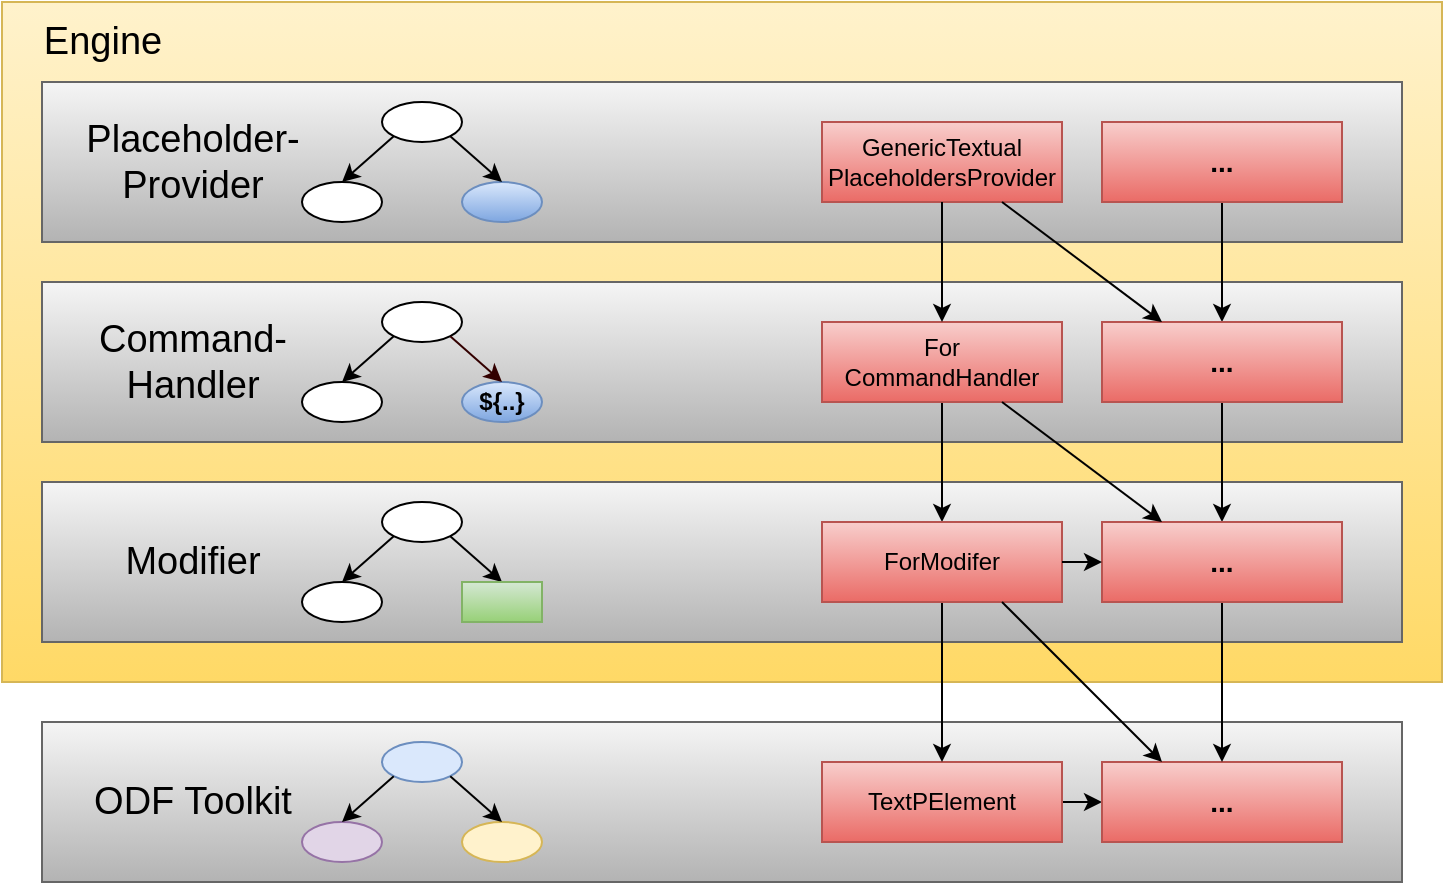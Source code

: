 <mxfile version="26.0.4">
  <diagram name="Seite-1" id="sX2sWJDm51ucBrXx4-17">
    <mxGraphModel dx="1234" dy="974" grid="1" gridSize="10" guides="1" tooltips="1" connect="1" arrows="1" fold="1" page="1" pageScale="1" pageWidth="827" pageHeight="1169" math="0" shadow="0">
      <root>
        <mxCell id="0" />
        <mxCell id="1" parent="0" />
        <mxCell id="UkqkZi26-YXKJmsKzFSX-1" value="" style="rounded=0;whiteSpace=wrap;html=1;fillColor=#f5f5f5;strokeColor=#666666;gradientColor=#b3b3b3;" parent="1" vertex="1">
          <mxGeometry x="80" y="480" width="680" height="80" as="geometry" />
        </mxCell>
        <mxCell id="UkqkZi26-YXKJmsKzFSX-2" value="&lt;span style=&quot;font-size: 19px;&quot;&gt;ODF Toolkit&lt;/span&gt;" style="text;html=1;align=center;verticalAlign=middle;resizable=0;points=[];autosize=1;strokeColor=none;fillColor=none;" parent="1" vertex="1">
          <mxGeometry x="95" y="500" width="120" height="40" as="geometry" />
        </mxCell>
        <mxCell id="UKbARg4nbBHHyIleVV1P-4" style="edgeStyle=orthogonalEdgeStyle;rounded=0;orthogonalLoop=1;jettySize=auto;html=1;exitX=1;exitY=0.5;exitDx=0;exitDy=0;entryX=0;entryY=0.5;entryDx=0;entryDy=0;" parent="1" source="UkqkZi26-YXKJmsKzFSX-4" target="UkqkZi26-YXKJmsKzFSX-5" edge="1">
          <mxGeometry relative="1" as="geometry" />
        </mxCell>
        <mxCell id="UkqkZi26-YXKJmsKzFSX-4" value="TextPElement" style="rounded=0;whiteSpace=wrap;html=1;fillColor=#f8cecc;gradientColor=#ea6b66;strokeColor=#b85450;" parent="1" vertex="1">
          <mxGeometry x="470" y="500" width="120" height="40" as="geometry" />
        </mxCell>
        <mxCell id="UkqkZi26-YXKJmsKzFSX-5" value="&lt;b&gt;&lt;font style=&quot;font-size: 14px;&quot;&gt;...&lt;/font&gt;&lt;/b&gt;" style="rounded=0;whiteSpace=wrap;html=1;fillColor=#f8cecc;gradientColor=#ea6b66;strokeColor=#b85450;" parent="1" vertex="1">
          <mxGeometry x="610" y="500" width="120" height="40" as="geometry" />
        </mxCell>
        <mxCell id="botPRY0kN_unjN3C74Pj-25" value="" style="rounded=0;whiteSpace=wrap;html=1;fillColor=#fff2cc;strokeColor=#d6b656;gradientColor=#ffd966;" parent="1" vertex="1">
          <mxGeometry x="60" y="120" width="720" height="340" as="geometry" />
        </mxCell>
        <mxCell id="botPRY0kN_unjN3C74Pj-1" value="" style="rounded=0;whiteSpace=wrap;html=1;fillColor=#f5f5f5;strokeColor=#666666;gradientColor=#b3b3b3;" parent="1" vertex="1">
          <mxGeometry x="80" y="160" width="680" height="80" as="geometry" />
        </mxCell>
        <mxCell id="botPRY0kN_unjN3C74Pj-2" value="&lt;font style=&quot;font-size: 19px;&quot;&gt;Placeholder-&lt;/font&gt;&lt;div&gt;&lt;font style=&quot;font-size: 19px;&quot;&gt;Provider&lt;/font&gt;&lt;/div&gt;" style="text;html=1;align=center;verticalAlign=middle;resizable=0;points=[];autosize=1;strokeColor=none;fillColor=none;" parent="1" vertex="1">
          <mxGeometry x="90" y="170" width="130" height="60" as="geometry" />
        </mxCell>
        <mxCell id="botPRY0kN_unjN3C74Pj-3" value="" style="ellipse;whiteSpace=wrap;html=1;" parent="1" vertex="1">
          <mxGeometry x="250" y="170" width="40" height="20" as="geometry" />
        </mxCell>
        <mxCell id="botPRY0kN_unjN3C74Pj-4" value="" style="ellipse;whiteSpace=wrap;html=1;" parent="1" vertex="1">
          <mxGeometry x="210" y="210" width="40" height="20" as="geometry" />
        </mxCell>
        <mxCell id="botPRY0kN_unjN3C74Pj-5" value="" style="ellipse;whiteSpace=wrap;html=1;fillColor=#dae8fc;strokeColor=#6c8ebf;gradientColor=#7ea6e0;" parent="1" vertex="1">
          <mxGeometry x="290" y="210" width="40" height="20" as="geometry" />
        </mxCell>
        <mxCell id="botPRY0kN_unjN3C74Pj-8" value="" style="endArrow=classic;html=1;rounded=0;exitX=0;exitY=1;exitDx=0;exitDy=0;entryX=0.5;entryY=0;entryDx=0;entryDy=0;" parent="1" source="botPRY0kN_unjN3C74Pj-3" target="botPRY0kN_unjN3C74Pj-4" edge="1">
          <mxGeometry width="50" height="50" relative="1" as="geometry">
            <mxPoint x="310" y="250" as="sourcePoint" />
            <mxPoint x="360" y="200" as="targetPoint" />
          </mxGeometry>
        </mxCell>
        <mxCell id="botPRY0kN_unjN3C74Pj-9" value="" style="endArrow=classic;html=1;rounded=0;exitX=1;exitY=1;exitDx=0;exitDy=0;entryX=0.5;entryY=0;entryDx=0;entryDy=0;fillColor=#dae8fc;gradientColor=#7ea6e0;strokeColor=light-dark(#000000, #5c79a3);" parent="1" source="botPRY0kN_unjN3C74Pj-3" target="botPRY0kN_unjN3C74Pj-5" edge="1">
          <mxGeometry width="50" height="50" relative="1" as="geometry">
            <mxPoint x="266" y="197" as="sourcePoint" />
            <mxPoint x="240" y="220" as="targetPoint" />
          </mxGeometry>
        </mxCell>
        <mxCell id="botPRY0kN_unjN3C74Pj-10" value="" style="rounded=0;whiteSpace=wrap;html=1;fillColor=#f5f5f5;strokeColor=#666666;gradientColor=#b3b3b3;" parent="1" vertex="1">
          <mxGeometry x="80" y="260" width="680" height="80" as="geometry" />
        </mxCell>
        <mxCell id="botPRY0kN_unjN3C74Pj-11" value="&lt;span style=&quot;font-size: 19px;&quot;&gt;Command-&lt;br&gt;Handler&lt;/span&gt;" style="text;html=1;align=center;verticalAlign=middle;resizable=0;points=[];autosize=1;strokeColor=none;fillColor=none;" parent="1" vertex="1">
          <mxGeometry x="95" y="270" width="120" height="60" as="geometry" />
        </mxCell>
        <mxCell id="botPRY0kN_unjN3C74Pj-12" value="" style="ellipse;whiteSpace=wrap;html=1;" parent="1" vertex="1">
          <mxGeometry x="250" y="270" width="40" height="20" as="geometry" />
        </mxCell>
        <mxCell id="botPRY0kN_unjN3C74Pj-13" value="" style="ellipse;whiteSpace=wrap;html=1;" parent="1" vertex="1">
          <mxGeometry x="210" y="310" width="40" height="20" as="geometry" />
        </mxCell>
        <mxCell id="botPRY0kN_unjN3C74Pj-14" value="&lt;b&gt;${..}&lt;/b&gt;" style="ellipse;whiteSpace=wrap;html=1;fillColor=#dae8fc;strokeColor=#6c8ebf;gradientColor=#7ea6e0;" parent="1" vertex="1">
          <mxGeometry x="290" y="310" width="40" height="20" as="geometry" />
        </mxCell>
        <mxCell id="botPRY0kN_unjN3C74Pj-15" value="" style="endArrow=classic;html=1;rounded=0;exitX=0;exitY=1;exitDx=0;exitDy=0;entryX=0.5;entryY=0;entryDx=0;entryDy=0;" parent="1" source="botPRY0kN_unjN3C74Pj-12" target="botPRY0kN_unjN3C74Pj-13" edge="1">
          <mxGeometry width="50" height="50" relative="1" as="geometry">
            <mxPoint x="310" y="350" as="sourcePoint" />
            <mxPoint x="360" y="300" as="targetPoint" />
          </mxGeometry>
        </mxCell>
        <mxCell id="botPRY0kN_unjN3C74Pj-16" value="" style="endArrow=classic;html=1;rounded=0;exitX=1;exitY=1;exitDx=0;exitDy=0;entryX=0.5;entryY=0;entryDx=0;entryDy=0;fillColor=#dae8fc;gradientColor=#7ea6e0;strokeColor=#330000;" parent="1" source="botPRY0kN_unjN3C74Pj-12" target="botPRY0kN_unjN3C74Pj-14" edge="1">
          <mxGeometry width="50" height="50" relative="1" as="geometry">
            <mxPoint x="266" y="297" as="sourcePoint" />
            <mxPoint x="240" y="320" as="targetPoint" />
          </mxGeometry>
        </mxCell>
        <mxCell id="botPRY0kN_unjN3C74Pj-17" value="" style="rounded=0;whiteSpace=wrap;html=1;fillColor=#f5f5f5;strokeColor=#666666;gradientColor=#b3b3b3;" parent="1" vertex="1">
          <mxGeometry x="80" y="360" width="680" height="80" as="geometry" />
        </mxCell>
        <mxCell id="botPRY0kN_unjN3C74Pj-18" value="&lt;span style=&quot;font-size: 19px;&quot;&gt;Modifier&lt;/span&gt;" style="text;html=1;align=center;verticalAlign=middle;resizable=0;points=[];autosize=1;strokeColor=none;fillColor=none;" parent="1" vertex="1">
          <mxGeometry x="110" y="380" width="90" height="40" as="geometry" />
        </mxCell>
        <mxCell id="botPRY0kN_unjN3C74Pj-19" value="" style="ellipse;whiteSpace=wrap;html=1;" parent="1" vertex="1">
          <mxGeometry x="250" y="370" width="40" height="20" as="geometry" />
        </mxCell>
        <mxCell id="botPRY0kN_unjN3C74Pj-20" value="" style="ellipse;whiteSpace=wrap;html=1;" parent="1" vertex="1">
          <mxGeometry x="210" y="410" width="40" height="20" as="geometry" />
        </mxCell>
        <mxCell id="botPRY0kN_unjN3C74Pj-22" value="" style="endArrow=classic;html=1;rounded=0;exitX=0;exitY=1;exitDx=0;exitDy=0;entryX=0.5;entryY=0;entryDx=0;entryDy=0;" parent="1" source="botPRY0kN_unjN3C74Pj-19" target="botPRY0kN_unjN3C74Pj-20" edge="1">
          <mxGeometry width="50" height="50" relative="1" as="geometry">
            <mxPoint x="310" y="450" as="sourcePoint" />
            <mxPoint x="360" y="400" as="targetPoint" />
          </mxGeometry>
        </mxCell>
        <mxCell id="botPRY0kN_unjN3C74Pj-23" value="" style="endArrow=classic;html=1;rounded=0;exitX=1;exitY=1;exitDx=0;exitDy=0;entryX=0.5;entryY=0;entryDx=0;entryDy=0;" parent="1" source="botPRY0kN_unjN3C74Pj-19" edge="1">
          <mxGeometry width="50" height="50" relative="1" as="geometry">
            <mxPoint x="266" y="397" as="sourcePoint" />
            <mxPoint x="310" y="410" as="targetPoint" />
          </mxGeometry>
        </mxCell>
        <mxCell id="botPRY0kN_unjN3C74Pj-24" value="" style="rounded=0;whiteSpace=wrap;html=1;fillColor=#d5e8d4;gradientColor=#97d077;strokeColor=#82b366;" parent="1" vertex="1">
          <mxGeometry x="290" y="410" width="40" height="20" as="geometry" />
        </mxCell>
        <mxCell id="botPRY0kN_unjN3C74Pj-26" value="&lt;font style=&quot;font-size: 19px;&quot;&gt;Engine&lt;/font&gt;" style="text;html=1;align=center;verticalAlign=middle;resizable=0;points=[];autosize=1;strokeColor=none;fillColor=none;" parent="1" vertex="1">
          <mxGeometry x="70" y="120" width="80" height="40" as="geometry" />
        </mxCell>
        <mxCell id="botPRY0kN_unjN3C74Pj-29" value="GenericTextual&lt;br&gt;PlaceholdersProvider" style="rounded=0;whiteSpace=wrap;html=1;fillColor=#f8cecc;gradientColor=#ea6b66;strokeColor=#b85450;" parent="1" vertex="1">
          <mxGeometry x="470" y="180" width="120" height="40" as="geometry" />
        </mxCell>
        <mxCell id="UKbARg4nbBHHyIleVV1P-1" style="edgeStyle=orthogonalEdgeStyle;rounded=0;orthogonalLoop=1;jettySize=auto;html=1;entryX=0.5;entryY=0;entryDx=0;entryDy=0;exitX=0.5;exitY=1;exitDx=0;exitDy=0;" parent="1" source="botPRY0kN_unjN3C74Pj-30" target="botPRY0kN_unjN3C74Pj-36" edge="1">
          <mxGeometry relative="1" as="geometry" />
        </mxCell>
        <mxCell id="botPRY0kN_unjN3C74Pj-30" value="&lt;b&gt;&lt;font style=&quot;font-size: 14px;&quot;&gt;...&lt;/font&gt;&lt;/b&gt;" style="rounded=0;whiteSpace=wrap;html=1;fillColor=#f8cecc;gradientColor=#ea6b66;strokeColor=#b85450;" parent="1" vertex="1">
          <mxGeometry x="610" y="180" width="120" height="40" as="geometry" />
        </mxCell>
        <mxCell id="botPRY0kN_unjN3C74Pj-44" style="edgeStyle=orthogonalEdgeStyle;rounded=0;orthogonalLoop=1;jettySize=auto;html=1;entryX=0.5;entryY=0;entryDx=0;entryDy=0;" parent="1" source="botPRY0kN_unjN3C74Pj-35" target="botPRY0kN_unjN3C74Pj-43" edge="1">
          <mxGeometry relative="1" as="geometry" />
        </mxCell>
        <mxCell id="botPRY0kN_unjN3C74Pj-35" value="For&lt;br&gt;CommandHandler" style="rounded=0;whiteSpace=wrap;html=1;fillColor=#f8cecc;gradientColor=#ea6b66;strokeColor=#b85450;" parent="1" vertex="1">
          <mxGeometry x="470" y="280" width="120" height="40" as="geometry" />
        </mxCell>
        <mxCell id="UKbARg4nbBHHyIleVV1P-2" style="edgeStyle=orthogonalEdgeStyle;rounded=0;orthogonalLoop=1;jettySize=auto;html=1;entryX=0.5;entryY=0;entryDx=0;entryDy=0;exitX=0.5;exitY=1;exitDx=0;exitDy=0;" parent="1" source="botPRY0kN_unjN3C74Pj-36" target="botPRY0kN_unjN3C74Pj-45" edge="1">
          <mxGeometry relative="1" as="geometry" />
        </mxCell>
        <mxCell id="botPRY0kN_unjN3C74Pj-36" value="&lt;b&gt;&lt;font style=&quot;font-size: 14px;&quot;&gt;...&lt;/font&gt;&lt;/b&gt;" style="rounded=0;whiteSpace=wrap;html=1;fillColor=#f8cecc;gradientColor=#ea6b66;strokeColor=#b85450;" parent="1" vertex="1">
          <mxGeometry x="610" y="280" width="120" height="40" as="geometry" />
        </mxCell>
        <mxCell id="botPRY0kN_unjN3C74Pj-39" value="" style="endArrow=classic;html=1;rounded=0;exitX=0.5;exitY=1;exitDx=0;exitDy=0;" parent="1" source="botPRY0kN_unjN3C74Pj-29" target="botPRY0kN_unjN3C74Pj-35" edge="1">
          <mxGeometry width="50" height="50" relative="1" as="geometry">
            <mxPoint x="410" y="40" as="sourcePoint" />
            <mxPoint x="460" y="-10" as="targetPoint" />
          </mxGeometry>
        </mxCell>
        <mxCell id="botPRY0kN_unjN3C74Pj-40" value="" style="endArrow=classic;html=1;rounded=0;exitX=0.75;exitY=1;exitDx=0;exitDy=0;entryX=0.25;entryY=0;entryDx=0;entryDy=0;" parent="1" source="botPRY0kN_unjN3C74Pj-29" target="botPRY0kN_unjN3C74Pj-36" edge="1">
          <mxGeometry width="50" height="50" relative="1" as="geometry">
            <mxPoint x="520" y="30" as="sourcePoint" />
            <mxPoint x="650" y="280" as="targetPoint" />
          </mxGeometry>
        </mxCell>
        <mxCell id="UkqkZi26-YXKJmsKzFSX-7" style="edgeStyle=orthogonalEdgeStyle;rounded=0;orthogonalLoop=1;jettySize=auto;html=1;entryX=0.5;entryY=0;entryDx=0;entryDy=0;" parent="1" source="botPRY0kN_unjN3C74Pj-43" target="UkqkZi26-YXKJmsKzFSX-4" edge="1">
          <mxGeometry relative="1" as="geometry" />
        </mxCell>
        <mxCell id="botPRY0kN_unjN3C74Pj-43" value="ForModifer" style="rounded=0;whiteSpace=wrap;html=1;fillColor=#f8cecc;gradientColor=#ea6b66;strokeColor=#b85450;" parent="1" vertex="1">
          <mxGeometry x="470" y="380" width="120" height="40" as="geometry" />
        </mxCell>
        <mxCell id="UKbARg4nbBHHyIleVV1P-3" style="edgeStyle=orthogonalEdgeStyle;rounded=0;orthogonalLoop=1;jettySize=auto;html=1;exitX=0.5;exitY=1;exitDx=0;exitDy=0;entryX=0.5;entryY=0;entryDx=0;entryDy=0;" parent="1" source="botPRY0kN_unjN3C74Pj-45" target="UkqkZi26-YXKJmsKzFSX-5" edge="1">
          <mxGeometry relative="1" as="geometry" />
        </mxCell>
        <mxCell id="botPRY0kN_unjN3C74Pj-45" value="&lt;b&gt;&lt;font style=&quot;font-size: 14px;&quot;&gt;...&lt;/font&gt;&lt;/b&gt;" style="rounded=0;whiteSpace=wrap;html=1;fillColor=#f8cecc;gradientColor=#ea6b66;strokeColor=#b85450;" parent="1" vertex="1">
          <mxGeometry x="610" y="380" width="120" height="40" as="geometry" />
        </mxCell>
        <mxCell id="botPRY0kN_unjN3C74Pj-48" value="" style="endArrow=classic;html=1;rounded=0;exitX=0.75;exitY=1;exitDx=0;exitDy=0;entryX=0.25;entryY=0;entryDx=0;entryDy=0;" parent="1" source="botPRY0kN_unjN3C74Pj-35" target="botPRY0kN_unjN3C74Pj-45" edge="1">
          <mxGeometry width="50" height="50" relative="1" as="geometry">
            <mxPoint x="240" y="40" as="sourcePoint" />
            <mxPoint x="290" y="-10" as="targetPoint" />
          </mxGeometry>
        </mxCell>
        <mxCell id="botPRY0kN_unjN3C74Pj-49" value="" style="endArrow=classic;html=1;rounded=0;exitX=1;exitY=0.5;exitDx=0;exitDy=0;entryX=0;entryY=0.5;entryDx=0;entryDy=0;fillColor=#f8cecc;gradientColor=#ea6b66;strokeColor=light-dark(#000000, #d7817e);" parent="1" source="botPRY0kN_unjN3C74Pj-43" target="botPRY0kN_unjN3C74Pj-45" edge="1">
          <mxGeometry width="50" height="50" relative="1" as="geometry">
            <mxPoint x="580" y="590" as="sourcePoint" />
            <mxPoint x="630" y="540" as="targetPoint" />
          </mxGeometry>
        </mxCell>
        <mxCell id="UkqkZi26-YXKJmsKzFSX-9" value="" style="endArrow=classic;html=1;rounded=0;exitX=0.75;exitY=1;exitDx=0;exitDy=0;entryX=0.25;entryY=0;entryDx=0;entryDy=0;" parent="1" source="botPRY0kN_unjN3C74Pj-43" target="UkqkZi26-YXKJmsKzFSX-5" edge="1">
          <mxGeometry width="50" height="50" relative="1" as="geometry">
            <mxPoint x="570" y="330" as="sourcePoint" />
            <mxPoint x="645" y="390" as="targetPoint" />
          </mxGeometry>
        </mxCell>
        <mxCell id="UkqkZi26-YXKJmsKzFSX-10" value="" style="ellipse;whiteSpace=wrap;html=1;fillColor=#dae8fc;strokeColor=#6c8ebf;" parent="1" vertex="1">
          <mxGeometry x="250" y="490" width="40" height="20" as="geometry" />
        </mxCell>
        <mxCell id="UkqkZi26-YXKJmsKzFSX-11" value="" style="ellipse;whiteSpace=wrap;html=1;fillColor=#e1d5e7;strokeColor=#9673a6;" parent="1" vertex="1">
          <mxGeometry x="210" y="530" width="40" height="20" as="geometry" />
        </mxCell>
        <mxCell id="UkqkZi26-YXKJmsKzFSX-12" value="" style="ellipse;whiteSpace=wrap;html=1;fillColor=#fff2cc;strokeColor=#d6b656;" parent="1" vertex="1">
          <mxGeometry x="290" y="530" width="40" height="20" as="geometry" />
        </mxCell>
        <mxCell id="UkqkZi26-YXKJmsKzFSX-13" value="" style="endArrow=classic;html=1;rounded=0;exitX=0;exitY=1;exitDx=0;exitDy=0;entryX=0.5;entryY=0;entryDx=0;entryDy=0;" parent="1" source="UkqkZi26-YXKJmsKzFSX-10" target="UkqkZi26-YXKJmsKzFSX-11" edge="1">
          <mxGeometry width="50" height="50" relative="1" as="geometry">
            <mxPoint x="310" y="570" as="sourcePoint" />
            <mxPoint x="360" y="520" as="targetPoint" />
          </mxGeometry>
        </mxCell>
        <mxCell id="UkqkZi26-YXKJmsKzFSX-14" value="" style="endArrow=classic;html=1;rounded=0;exitX=1;exitY=1;exitDx=0;exitDy=0;entryX=0.5;entryY=0;entryDx=0;entryDy=0;fillColor=#f5f5f5;strokeColor=#000000;" parent="1" source="UkqkZi26-YXKJmsKzFSX-10" target="UkqkZi26-YXKJmsKzFSX-12" edge="1">
          <mxGeometry width="50" height="50" relative="1" as="geometry">
            <mxPoint x="266" y="517" as="sourcePoint" />
            <mxPoint x="240" y="540" as="targetPoint" />
          </mxGeometry>
        </mxCell>
      </root>
    </mxGraphModel>
  </diagram>
</mxfile>
